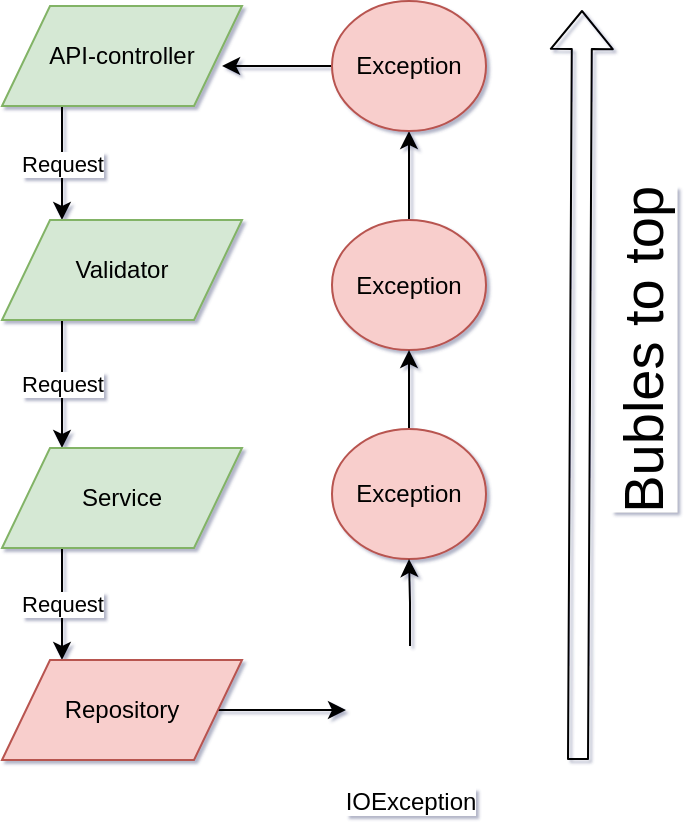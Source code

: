 <mxfile version="11.1.4" type="device"><diagram id="MROtLLxfNqyaLAxtyk9n" name="Page-1"><mxGraphModel dx="365" dy="604" grid="1" gridSize="10" guides="1" tooltips="1" connect="1" arrows="1" fold="1" page="1" pageScale="1" pageWidth="827" pageHeight="1169" background="none" math="0" shadow="1"><root><mxCell id="0"/><mxCell id="1" parent="0"/><mxCell id="80fdIWyJL1_nLX33qWA9-14" value="" style="edgeStyle=orthogonalEdgeStyle;rounded=0;orthogonalLoop=1;jettySize=auto;html=1;entryX=0.917;entryY=0.6;entryDx=0;entryDy=0;entryPerimeter=0;" edge="1" parent="1" source="80fdIWyJL1_nLX33qWA9-28" target="80fdIWyJL1_nLX33qWA9-3"><mxGeometry relative="1" as="geometry"><mxPoint x="413.5" y="318" as="targetPoint"/><Array as="points"/></mxGeometry></mxCell><mxCell id="80fdIWyJL1_nLX33qWA9-30" style="edgeStyle=orthogonalEdgeStyle;rounded=0;orthogonalLoop=1;jettySize=auto;html=1;exitX=0.5;exitY=0;exitDx=0;exitDy=0;entryX=0.5;entryY=1;entryDx=0;entryDy=0;" edge="1" parent="1" source="80fdIWyJL1_nLX33qWA9-1" target="80fdIWyJL1_nLX33qWA9-28"><mxGeometry relative="1" as="geometry"/></mxCell><mxCell id="80fdIWyJL1_nLX33qWA9-1" value="Exception" style="ellipse;whiteSpace=wrap;html=1;fillColor=#f8cecc;strokeColor=#b85450;" vertex="1" parent="1"><mxGeometry x="375" y="245" width="77" height="65" as="geometry"/></mxCell><mxCell id="80fdIWyJL1_nLX33qWA9-9" value="Request" style="edgeStyle=orthogonalEdgeStyle;rounded=0;orthogonalLoop=1;jettySize=auto;html=1;exitX=0.25;exitY=1;exitDx=0;exitDy=0;entryX=0.25;entryY=0;entryDx=0;entryDy=0;" edge="1" parent="1" source="80fdIWyJL1_nLX33qWA9-3" target="80fdIWyJL1_nLX33qWA9-4"><mxGeometry relative="1" as="geometry"/></mxCell><mxCell id="80fdIWyJL1_nLX33qWA9-3" value="API-controller" style="shape=parallelogram;perimeter=parallelogramPerimeter;whiteSpace=wrap;html=1;fillColor=#d5e8d4;strokeColor=#82b366;" vertex="1" parent="1"><mxGeometry x="210" y="138" width="120" height="50" as="geometry"/></mxCell><mxCell id="80fdIWyJL1_nLX33qWA9-10" value="Request" style="edgeStyle=orthogonalEdgeStyle;rounded=0;orthogonalLoop=1;jettySize=auto;html=1;exitX=0.25;exitY=1;exitDx=0;exitDy=0;entryX=0.25;entryY=0;entryDx=0;entryDy=0;" edge="1" parent="1" source="80fdIWyJL1_nLX33qWA9-4" target="80fdIWyJL1_nLX33qWA9-5"><mxGeometry relative="1" as="geometry"/></mxCell><mxCell id="80fdIWyJL1_nLX33qWA9-4" value="Validator" style="shape=parallelogram;perimeter=parallelogramPerimeter;whiteSpace=wrap;html=1;fillColor=#d5e8d4;strokeColor=#82b366;" vertex="1" parent="1"><mxGeometry x="210" y="245" width="120" height="50" as="geometry"/></mxCell><mxCell id="80fdIWyJL1_nLX33qWA9-11" value="Request" style="edgeStyle=orthogonalEdgeStyle;rounded=0;orthogonalLoop=1;jettySize=auto;html=1;exitX=0.25;exitY=1;exitDx=0;exitDy=0;entryX=0.25;entryY=0;entryDx=0;entryDy=0;" edge="1" parent="1" source="80fdIWyJL1_nLX33qWA9-5" target="80fdIWyJL1_nLX33qWA9-6"><mxGeometry relative="1" as="geometry"/></mxCell><mxCell id="80fdIWyJL1_nLX33qWA9-5" value="Service" style="shape=parallelogram;perimeter=parallelogramPerimeter;whiteSpace=wrap;html=1;fillColor=#d5e8d4;strokeColor=#82b366;" vertex="1" parent="1"><mxGeometry x="210" y="359" width="120" height="50" as="geometry"/></mxCell><mxCell id="80fdIWyJL1_nLX33qWA9-16" value="" style="edgeStyle=orthogonalEdgeStyle;rounded=0;orthogonalLoop=1;jettySize=auto;html=1;" edge="1" parent="1" source="80fdIWyJL1_nLX33qWA9-21" target="80fdIWyJL1_nLX33qWA9-1"><mxGeometry relative="1" as="geometry"><mxPoint x="410" y="460" as="targetPoint"/></mxGeometry></mxCell><mxCell id="80fdIWyJL1_nLX33qWA9-20" value="" style="edgeStyle=orthogonalEdgeStyle;rounded=0;orthogonalLoop=1;jettySize=auto;html=1;" edge="1" parent="1" source="80fdIWyJL1_nLX33qWA9-6" target="80fdIWyJL1_nLX33qWA9-17"><mxGeometry relative="1" as="geometry"/></mxCell><mxCell id="80fdIWyJL1_nLX33qWA9-6" value="Repository" style="shape=parallelogram;perimeter=parallelogramPerimeter;whiteSpace=wrap;html=1;fillColor=#f8cecc;strokeColor=#b85450;" vertex="1" parent="1"><mxGeometry x="210" y="465" width="120" height="50" as="geometry"/></mxCell><mxCell id="80fdIWyJL1_nLX33qWA9-8" style="edgeStyle=orthogonalEdgeStyle;rounded=0;orthogonalLoop=1;jettySize=auto;html=1;exitX=0.5;exitY=1;exitDx=0;exitDy=0;" edge="1" parent="1" source="80fdIWyJL1_nLX33qWA9-3" target="80fdIWyJL1_nLX33qWA9-3"><mxGeometry relative="1" as="geometry"/></mxCell><mxCell id="80fdIWyJL1_nLX33qWA9-17" value="IOException" style="shape=image;html=1;verticalAlign=top;verticalLabelPosition=bottom;labelBackgroundColor=#ffffff;imageAspect=0;aspect=fixed;image=https://cdn4.iconfinder.com/data/icons/pokemon-go/512/Pokemon_Go-19-128.png" vertex="1" parent="1"><mxGeometry x="382" y="458" width="64" height="64" as="geometry"/></mxCell><mxCell id="80fdIWyJL1_nLX33qWA9-21" value="Exception" style="ellipse;whiteSpace=wrap;html=1;fillColor=#f8cecc;strokeColor=#b85450;" vertex="1" parent="1"><mxGeometry x="375" y="349.5" width="77" height="65" as="geometry"/></mxCell><mxCell id="80fdIWyJL1_nLX33qWA9-23" value="" style="edgeStyle=orthogonalEdgeStyle;rounded=0;orthogonalLoop=1;jettySize=auto;html=1;" edge="1" parent="1" source="80fdIWyJL1_nLX33qWA9-17" target="80fdIWyJL1_nLX33qWA9-21"><mxGeometry relative="1" as="geometry"><mxPoint x="410" y="458" as="sourcePoint"/><mxPoint x="410" y="350" as="targetPoint"/></mxGeometry></mxCell><mxCell id="80fdIWyJL1_nLX33qWA9-28" value="Exception" style="ellipse;whiteSpace=wrap;html=1;fillColor=#f8cecc;strokeColor=#b85450;" vertex="1" parent="1"><mxGeometry x="375" y="135.5" width="77" height="65" as="geometry"/></mxCell><mxCell id="80fdIWyJL1_nLX33qWA9-31" value="" style="shape=flexArrow;endArrow=classic;html=1;" edge="1" parent="1"><mxGeometry width="50" height="50" relative="1" as="geometry"><mxPoint x="498" y="515" as="sourcePoint"/><mxPoint x="500" y="140" as="targetPoint"/></mxGeometry></mxCell><mxCell id="80fdIWyJL1_nLX33qWA9-32" value="Bubles to top" style="text;html=1;resizable=0;points=[];align=center;verticalAlign=middle;labelBackgroundColor=#ffffff;rotation=-90;fontSize=28;" vertex="1" connectable="0" parent="80fdIWyJL1_nLX33qWA9-31"><mxGeometry x="0.152" relative="1" as="geometry"><mxPoint x="31" y="11" as="offset"/></mxGeometry></mxCell></root></mxGraphModel></diagram></mxfile>